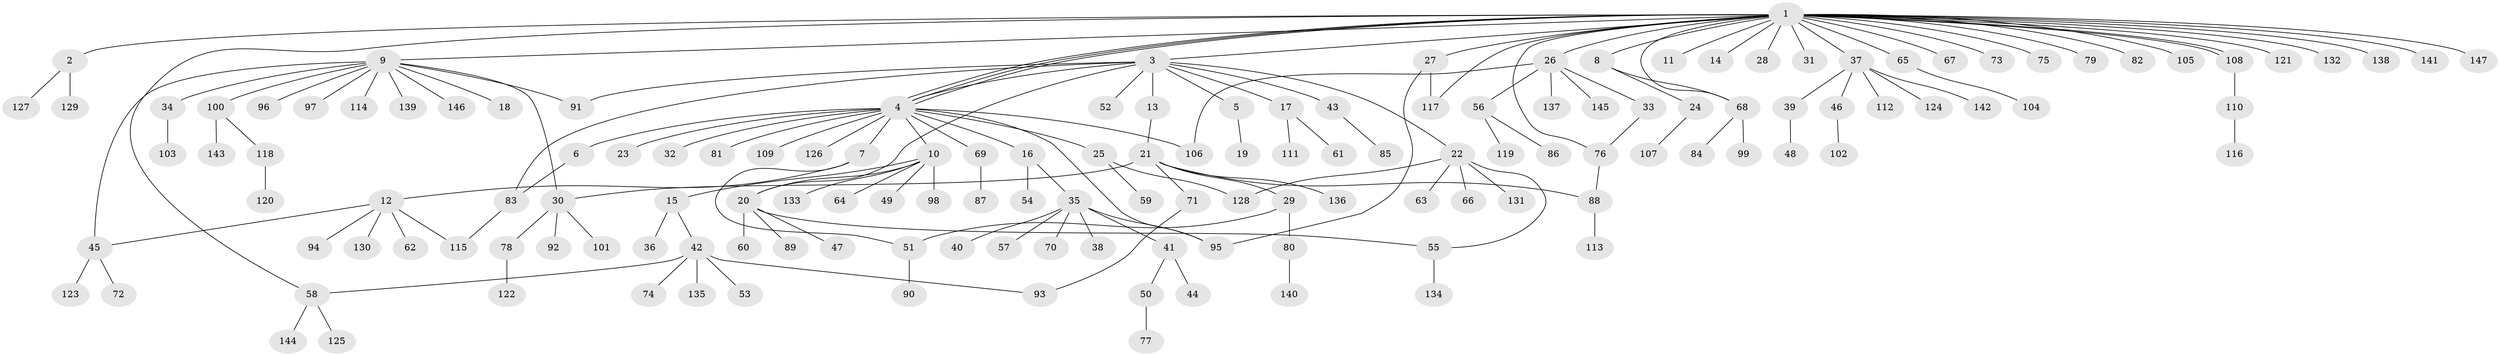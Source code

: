 // Generated by graph-tools (version 1.1) at 2025/01/03/09/25 03:01:41]
// undirected, 147 vertices, 168 edges
graph export_dot {
graph [start="1"]
  node [color=gray90,style=filled];
  1;
  2;
  3;
  4;
  5;
  6;
  7;
  8;
  9;
  10;
  11;
  12;
  13;
  14;
  15;
  16;
  17;
  18;
  19;
  20;
  21;
  22;
  23;
  24;
  25;
  26;
  27;
  28;
  29;
  30;
  31;
  32;
  33;
  34;
  35;
  36;
  37;
  38;
  39;
  40;
  41;
  42;
  43;
  44;
  45;
  46;
  47;
  48;
  49;
  50;
  51;
  52;
  53;
  54;
  55;
  56;
  57;
  58;
  59;
  60;
  61;
  62;
  63;
  64;
  65;
  66;
  67;
  68;
  69;
  70;
  71;
  72;
  73;
  74;
  75;
  76;
  77;
  78;
  79;
  80;
  81;
  82;
  83;
  84;
  85;
  86;
  87;
  88;
  89;
  90;
  91;
  92;
  93;
  94;
  95;
  96;
  97;
  98;
  99;
  100;
  101;
  102;
  103;
  104;
  105;
  106;
  107;
  108;
  109;
  110;
  111;
  112;
  113;
  114;
  115;
  116;
  117;
  118;
  119;
  120;
  121;
  122;
  123;
  124;
  125;
  126;
  127;
  128;
  129;
  130;
  131;
  132;
  133;
  134;
  135;
  136;
  137;
  138;
  139;
  140;
  141;
  142;
  143;
  144;
  145;
  146;
  147;
  1 -- 2;
  1 -- 3;
  1 -- 4;
  1 -- 4;
  1 -- 4;
  1 -- 8;
  1 -- 9;
  1 -- 11;
  1 -- 14;
  1 -- 26;
  1 -- 27;
  1 -- 28;
  1 -- 31;
  1 -- 37;
  1 -- 58;
  1 -- 65;
  1 -- 67;
  1 -- 68;
  1 -- 73;
  1 -- 75;
  1 -- 76;
  1 -- 79;
  1 -- 82;
  1 -- 105;
  1 -- 108;
  1 -- 108;
  1 -- 117;
  1 -- 121;
  1 -- 132;
  1 -- 138;
  1 -- 141;
  1 -- 147;
  2 -- 127;
  2 -- 129;
  3 -- 4;
  3 -- 5;
  3 -- 13;
  3 -- 17;
  3 -- 20;
  3 -- 22;
  3 -- 43;
  3 -- 52;
  3 -- 83;
  3 -- 91;
  4 -- 6;
  4 -- 7;
  4 -- 10;
  4 -- 16;
  4 -- 23;
  4 -- 25;
  4 -- 32;
  4 -- 69;
  4 -- 81;
  4 -- 95;
  4 -- 106;
  4 -- 109;
  4 -- 126;
  5 -- 19;
  6 -- 83;
  7 -- 12;
  7 -- 51;
  8 -- 24;
  8 -- 68;
  9 -- 18;
  9 -- 30;
  9 -- 34;
  9 -- 45;
  9 -- 91;
  9 -- 96;
  9 -- 97;
  9 -- 100;
  9 -- 114;
  9 -- 139;
  9 -- 146;
  10 -- 15;
  10 -- 20;
  10 -- 49;
  10 -- 64;
  10 -- 98;
  10 -- 133;
  12 -- 45;
  12 -- 62;
  12 -- 94;
  12 -- 115;
  12 -- 130;
  13 -- 21;
  15 -- 36;
  15 -- 42;
  16 -- 35;
  16 -- 54;
  17 -- 61;
  17 -- 111;
  20 -- 47;
  20 -- 55;
  20 -- 60;
  20 -- 89;
  21 -- 29;
  21 -- 30;
  21 -- 71;
  21 -- 88;
  21 -- 136;
  22 -- 55;
  22 -- 63;
  22 -- 66;
  22 -- 128;
  22 -- 131;
  24 -- 107;
  25 -- 59;
  25 -- 128;
  26 -- 33;
  26 -- 56;
  26 -- 106;
  26 -- 137;
  26 -- 145;
  27 -- 95;
  27 -- 117;
  29 -- 51;
  29 -- 80;
  30 -- 78;
  30 -- 92;
  30 -- 101;
  33 -- 76;
  34 -- 103;
  35 -- 38;
  35 -- 40;
  35 -- 41;
  35 -- 57;
  35 -- 70;
  35 -- 95;
  37 -- 39;
  37 -- 46;
  37 -- 112;
  37 -- 124;
  37 -- 142;
  39 -- 48;
  41 -- 44;
  41 -- 50;
  42 -- 53;
  42 -- 58;
  42 -- 74;
  42 -- 93;
  42 -- 135;
  43 -- 85;
  45 -- 72;
  45 -- 123;
  46 -- 102;
  50 -- 77;
  51 -- 90;
  55 -- 134;
  56 -- 86;
  56 -- 119;
  58 -- 125;
  58 -- 144;
  65 -- 104;
  68 -- 84;
  68 -- 99;
  69 -- 87;
  71 -- 93;
  76 -- 88;
  78 -- 122;
  80 -- 140;
  83 -- 115;
  88 -- 113;
  100 -- 118;
  100 -- 143;
  108 -- 110;
  110 -- 116;
  118 -- 120;
}
